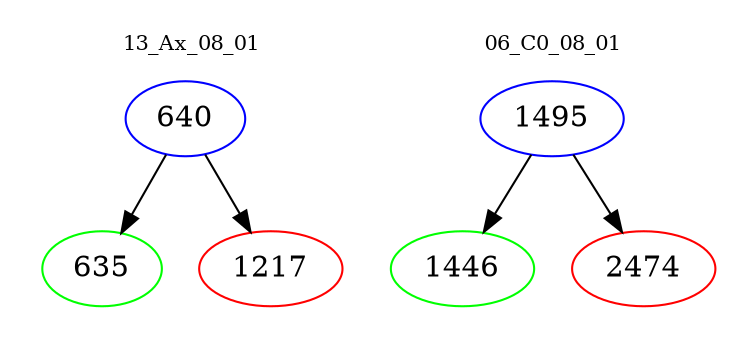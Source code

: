 digraph{
subgraph cluster_0 {
color = white
label = "13_Ax_08_01";
fontsize=10;
T0_640 [label="640", color="blue"]
T0_640 -> T0_635 [color="black"]
T0_635 [label="635", color="green"]
T0_640 -> T0_1217 [color="black"]
T0_1217 [label="1217", color="red"]
}
subgraph cluster_1 {
color = white
label = "06_C0_08_01";
fontsize=10;
T1_1495 [label="1495", color="blue"]
T1_1495 -> T1_1446 [color="black"]
T1_1446 [label="1446", color="green"]
T1_1495 -> T1_2474 [color="black"]
T1_2474 [label="2474", color="red"]
}
}
